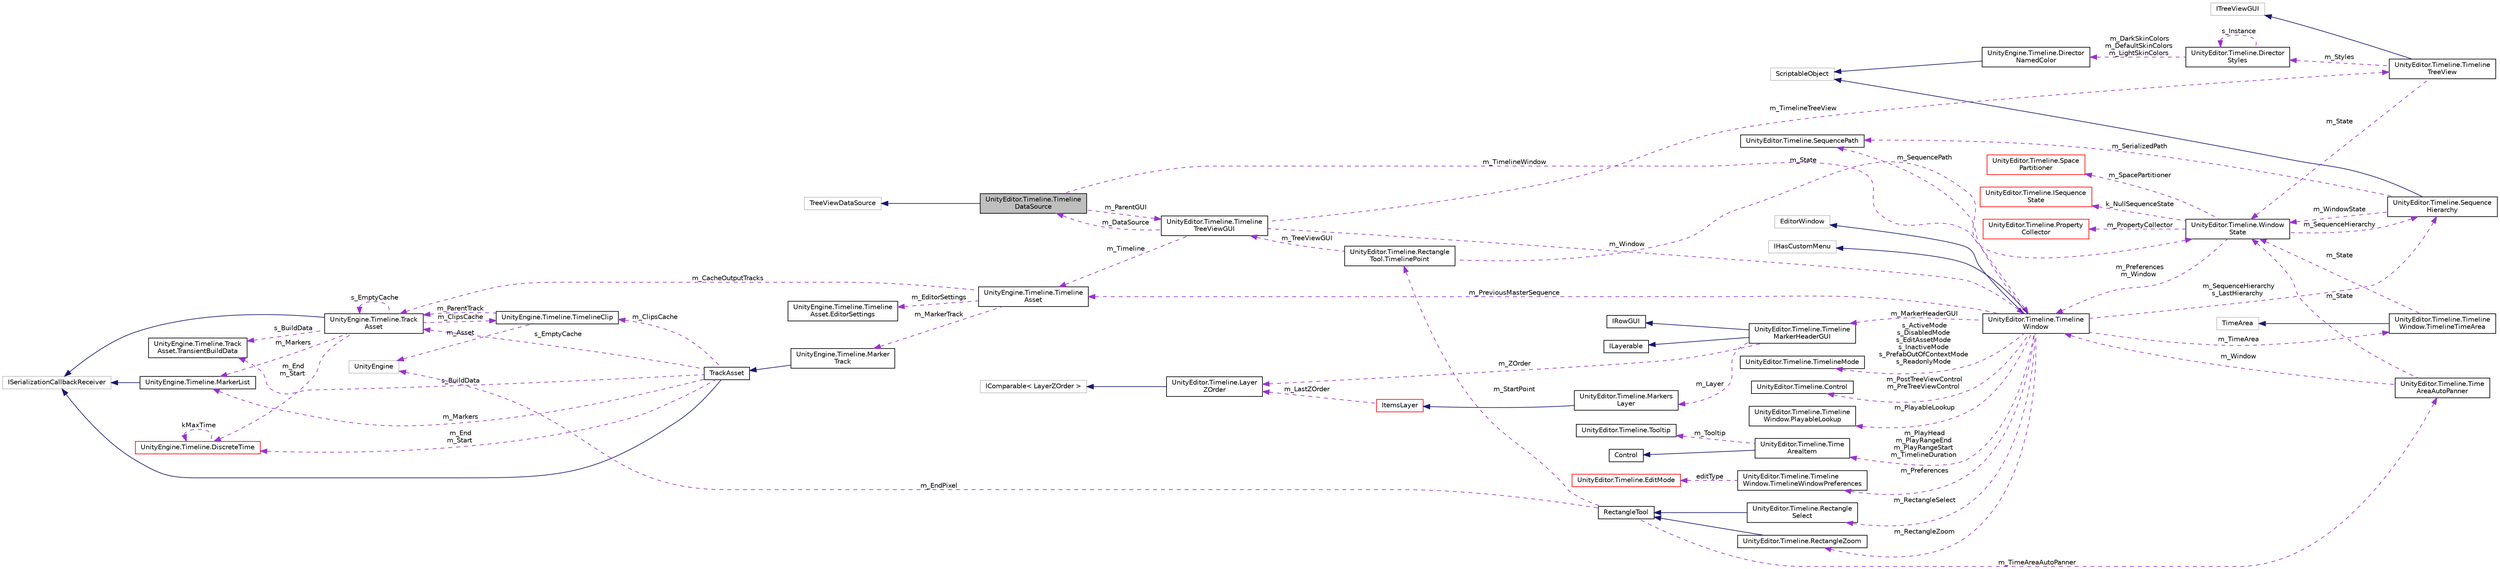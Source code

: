 digraph "UnityEditor.Timeline.TimelineDataSource"
{
 // LATEX_PDF_SIZE
  edge [fontname="Helvetica",fontsize="10",labelfontname="Helvetica",labelfontsize="10"];
  node [fontname="Helvetica",fontsize="10",shape=record];
  rankdir="LR";
  Node1 [label="UnityEditor.Timeline.Timeline\lDataSource",height=0.2,width=0.4,color="black", fillcolor="grey75", style="filled", fontcolor="black",tooltip=" "];
  Node2 -> Node1 [dir="back",color="midnightblue",fontsize="10",style="solid",fontname="Helvetica"];
  Node2 [label="TreeViewDataSource",height=0.2,width=0.4,color="grey75", fillcolor="white", style="filled",tooltip=" "];
  Node3 -> Node1 [dir="back",color="darkorchid3",fontsize="10",style="dashed",label=" m_ParentGUI" ,fontname="Helvetica"];
  Node3 [label="UnityEditor.Timeline.Timeline\lTreeViewGUI",height=0.2,width=0.4,color="black", fillcolor="white", style="filled",URL="$class_unity_editor_1_1_timeline_1_1_timeline_tree_view_g_u_i.html",tooltip=" "];
  Node4 -> Node3 [dir="back",color="darkorchid3",fontsize="10",style="dashed",label=" m_Timeline" ,fontname="Helvetica"];
  Node4 [label="UnityEngine.Timeline.Timeline\lAsset",height=0.2,width=0.4,color="black", fillcolor="white", style="filled",URL="$class_unity_engine_1_1_timeline_1_1_timeline_asset.html",tooltip="A PlayableAsset that represents a timeline."];
  Node5 -> Node4 [dir="back",color="darkorchid3",fontsize="10",style="dashed",label=" m_EditorSettings" ,fontname="Helvetica"];
  Node5 [label="UnityEngine.Timeline.Timeline\lAsset.EditorSettings",height=0.2,width=0.4,color="black", fillcolor="white", style="filled",URL="$class_unity_engine_1_1_timeline_1_1_timeline_asset_1_1_editor_settings.html",tooltip="Properties of the timeline that are used by the editor"];
  Node6 -> Node4 [dir="back",color="darkorchid3",fontsize="10",style="dashed",label=" m_CacheOutputTracks" ,fontname="Helvetica"];
  Node6 [label="UnityEngine.Timeline.Track\lAsset",height=0.2,width=0.4,color="black", fillcolor="white", style="filled",URL="$class_unity_engine_1_1_timeline_1_1_track_asset.html",tooltip="A PlayableAsset representing a track inside a timeline."];
  Node7 -> Node6 [dir="back",color="midnightblue",fontsize="10",style="solid",fontname="Helvetica"];
  Node7 [label="ISerializationCallbackReceiver",height=0.2,width=0.4,color="grey75", fillcolor="white", style="filled",tooltip=" "];
  Node8 -> Node6 [dir="back",color="darkorchid3",fontsize="10",style="dashed",label=" m_Markers" ,fontname="Helvetica"];
  Node8 [label="UnityEngine.Timeline.MarkerList",height=0.2,width=0.4,color="black", fillcolor="white", style="filled",URL="$struct_unity_engine_1_1_timeline_1_1_marker_list.html",tooltip=" "];
  Node7 -> Node8 [dir="back",color="midnightblue",fontsize="10",style="solid",fontname="Helvetica"];
  Node9 -> Node6 [dir="back",color="darkorchid3",fontsize="10",style="dashed",label=" m_End\nm_Start" ,fontname="Helvetica"];
  Node9 [label="UnityEngine.Timeline.DiscreteTime",height=0.2,width=0.4,color="red", fillcolor="white", style="filled",URL="$struct_unity_engine_1_1_timeline_1_1_discrete_time.html",tooltip=" "];
  Node9 -> Node9 [dir="back",color="darkorchid3",fontsize="10",style="dashed",label=" kMaxTime" ,fontname="Helvetica"];
  Node11 -> Node6 [dir="back",color="darkorchid3",fontsize="10",style="dashed",label=" m_ClipsCache" ,fontname="Helvetica"];
  Node11 [label="UnityEngine.Timeline.TimelineClip",height=0.2,width=0.4,color="black", fillcolor="white", style="filled",URL="$class_unity_engine_1_1_timeline_1_1_timeline_clip.html",tooltip="Represents a clip on the timeline."];
  Node12 -> Node11 [dir="back",color="darkorchid3",fontsize="10",style="dashed",label=" m_Asset" ,fontname="Helvetica"];
  Node12 [label="UnityEngine",height=0.2,width=0.4,color="grey75", fillcolor="white", style="filled",tooltip=" "];
  Node6 -> Node11 [dir="back",color="darkorchid3",fontsize="10",style="dashed",label=" m_ParentTrack" ,fontname="Helvetica"];
  Node6 -> Node6 [dir="back",color="darkorchid3",fontsize="10",style="dashed",label=" s_EmptyCache" ,fontname="Helvetica"];
  Node13 -> Node6 [dir="back",color="darkorchid3",fontsize="10",style="dashed",label=" s_BuildData" ,fontname="Helvetica"];
  Node13 [label="UnityEngine.Timeline.Track\lAsset.TransientBuildData",height=0.2,width=0.4,color="black", fillcolor="white", style="filled",URL="$struct_unity_engine_1_1_timeline_1_1_track_asset_1_1_transient_build_data.html",tooltip=" "];
  Node14 -> Node4 [dir="back",color="darkorchid3",fontsize="10",style="dashed",label=" m_MarkerTrack" ,fontname="Helvetica"];
  Node14 [label="UnityEngine.Timeline.Marker\lTrack",height=0.2,width=0.4,color="black", fillcolor="white", style="filled",URL="$class_unity_engine_1_1_timeline_1_1_marker_track.html",tooltip="Use this track to add Markers bound to a GameObject."];
  Node15 -> Node14 [dir="back",color="midnightblue",fontsize="10",style="solid",fontname="Helvetica"];
  Node15 [label="TrackAsset",height=0.2,width=0.4,color="black", fillcolor="white", style="filled",URL="$class_unity_engine_1_1_timeline_1_1_track_asset.html",tooltip="A PlayableAsset representing a track inside a timeline."];
  Node7 -> Node15 [dir="back",color="midnightblue",fontsize="10",style="solid",fontname="Helvetica"];
  Node8 -> Node15 [dir="back",color="darkorchid3",fontsize="10",style="dashed",label=" m_Markers" ,fontname="Helvetica"];
  Node9 -> Node15 [dir="back",color="darkorchid3",fontsize="10",style="dashed",label=" m_End\nm_Start" ,fontname="Helvetica"];
  Node11 -> Node15 [dir="back",color="darkorchid3",fontsize="10",style="dashed",label=" m_ClipsCache" ,fontname="Helvetica"];
  Node6 -> Node15 [dir="back",color="darkorchid3",fontsize="10",style="dashed",label=" s_EmptyCache" ,fontname="Helvetica"];
  Node13 -> Node15 [dir="back",color="darkorchid3",fontsize="10",style="dashed",label=" s_BuildData" ,fontname="Helvetica"];
  Node16 -> Node3 [dir="back",color="darkorchid3",fontsize="10",style="dashed",label=" m_TimelineTreeView" ,fontname="Helvetica"];
  Node16 [label="UnityEditor.Timeline.Timeline\lTreeView",height=0.2,width=0.4,color="black", fillcolor="white", style="filled",URL="$class_unity_editor_1_1_timeline_1_1_timeline_tree_view.html",tooltip=" "];
  Node17 -> Node16 [dir="back",color="midnightblue",fontsize="10",style="solid",fontname="Helvetica"];
  Node17 [label="ITreeViewGUI",height=0.2,width=0.4,color="grey75", fillcolor="white", style="filled",tooltip=" "];
  Node18 -> Node16 [dir="back",color="darkorchid3",fontsize="10",style="dashed",label=" m_Styles" ,fontname="Helvetica"];
  Node18 [label="UnityEditor.Timeline.Director\lStyles",height=0.2,width=0.4,color="black", fillcolor="white", style="filled",URL="$class_unity_editor_1_1_timeline_1_1_director_styles.html",tooltip=" "];
  Node18 -> Node18 [dir="back",color="darkorchid3",fontsize="10",style="dashed",label=" s_Instance" ,fontname="Helvetica"];
  Node19 -> Node18 [dir="back",color="darkorchid3",fontsize="10",style="dashed",label=" m_DarkSkinColors\nm_DefaultSkinColors\nm_LightSkinColors" ,fontname="Helvetica"];
  Node19 [label="UnityEngine.Timeline.Director\lNamedColor",height=0.2,width=0.4,color="black", fillcolor="white", style="filled",URL="$class_unity_engine_1_1_timeline_1_1_director_named_color.html",tooltip=" "];
  Node20 -> Node19 [dir="back",color="midnightblue",fontsize="10",style="solid",fontname="Helvetica"];
  Node20 [label="ScriptableObject",height=0.2,width=0.4,color="grey75", fillcolor="white", style="filled",tooltip=" "];
  Node21 -> Node16 [dir="back",color="darkorchid3",fontsize="10",style="dashed",label=" m_State" ,fontname="Helvetica"];
  Node21 [label="UnityEditor.Timeline.Window\lState",height=0.2,width=0.4,color="black", fillcolor="white", style="filled",URL="$class_unity_editor_1_1_timeline_1_1_window_state.html",tooltip=" "];
  Node22 -> Node21 [dir="back",color="darkorchid3",fontsize="10",style="dashed",label=" k_NullSequenceState" ,fontname="Helvetica"];
  Node22 [label="UnityEditor.Timeline.ISequence\lState",height=0.2,width=0.4,color="red", fillcolor="white", style="filled",URL="$interface_unity_editor_1_1_timeline_1_1_i_sequence_state.html",tooltip=" "];
  Node24 -> Node21 [dir="back",color="darkorchid3",fontsize="10",style="dashed",label=" m_PropertyCollector" ,fontname="Helvetica"];
  Node24 [label="UnityEditor.Timeline.Property\lCollector",height=0.2,width=0.4,color="red", fillcolor="white", style="filled",URL="$class_unity_editor_1_1_timeline_1_1_property_collector.html",tooltip=" "];
  Node26 -> Node21 [dir="back",color="darkorchid3",fontsize="10",style="dashed",label=" m_SpacePartitioner" ,fontname="Helvetica"];
  Node26 [label="UnityEditor.Timeline.Space\lPartitioner",height=0.2,width=0.4,color="red", fillcolor="white", style="filled",URL="$class_unity_editor_1_1_timeline_1_1_space_partitioner.html",tooltip=" "];
  Node28 -> Node21 [dir="back",color="darkorchid3",fontsize="10",style="dashed",label=" m_SequenceHierarchy" ,fontname="Helvetica"];
  Node28 [label="UnityEditor.Timeline.Sequence\lHierarchy",height=0.2,width=0.4,color="black", fillcolor="white", style="filled",URL="$class_unity_editor_1_1_timeline_1_1_sequence_hierarchy.html",tooltip=" "];
  Node20 -> Node28 [dir="back",color="midnightblue",fontsize="10",style="solid",fontname="Helvetica"];
  Node29 -> Node28 [dir="back",color="darkorchid3",fontsize="10",style="dashed",label=" m_SerializedPath" ,fontname="Helvetica"];
  Node29 [label="UnityEditor.Timeline.SequencePath",height=0.2,width=0.4,color="black", fillcolor="white", style="filled",URL="$class_unity_editor_1_1_timeline_1_1_sequence_path.html",tooltip=" "];
  Node21 -> Node28 [dir="back",color="darkorchid3",fontsize="10",style="dashed",label=" m_WindowState" ,fontname="Helvetica"];
  Node30 -> Node21 [dir="back",color="darkorchid3",fontsize="10",style="dashed",label=" m_Preferences\nm_Window" ,fontname="Helvetica"];
  Node30 [label="UnityEditor.Timeline.Timeline\lWindow",height=0.2,width=0.4,color="black", fillcolor="white", style="filled",URL="$class_unity_editor_1_1_timeline_1_1_timeline_window.html",tooltip=" "];
  Node31 -> Node30 [dir="back",color="midnightblue",fontsize="10",style="solid",fontname="Helvetica"];
  Node31 [label="EditorWindow",height=0.2,width=0.4,color="grey75", fillcolor="white", style="filled",tooltip=" "];
  Node32 -> Node30 [dir="back",color="midnightblue",fontsize="10",style="solid",fontname="Helvetica"];
  Node32 [label="IHasCustomMenu",height=0.2,width=0.4,color="grey75", fillcolor="white", style="filled",tooltip=" "];
  Node33 -> Node30 [dir="back",color="darkorchid3",fontsize="10",style="dashed",label=" m_MarkerHeaderGUI" ,fontname="Helvetica"];
  Node33 [label="UnityEditor.Timeline.Timeline\lMarkerHeaderGUI",height=0.2,width=0.4,color="black", fillcolor="white", style="filled",URL="$class_unity_editor_1_1_timeline_1_1_timeline_marker_header_g_u_i.html",tooltip=" "];
  Node34 -> Node33 [dir="back",color="midnightblue",fontsize="10",style="solid",fontname="Helvetica"];
  Node34 [label="IRowGUI",height=0.2,width=0.4,color="black", fillcolor="white", style="filled",URL="$interface_unity_editor_1_1_timeline_1_1_i_row_g_u_i.html",tooltip=" "];
  Node35 -> Node33 [dir="back",color="midnightblue",fontsize="10",style="solid",fontname="Helvetica"];
  Node35 [label="ILayerable",height=0.2,width=0.4,color="black", fillcolor="white", style="filled",URL="$interface_unity_editor_1_1_timeline_1_1_i_layerable.html",tooltip=" "];
  Node36 -> Node33 [dir="back",color="darkorchid3",fontsize="10",style="dashed",label=" m_Layer" ,fontname="Helvetica"];
  Node36 [label="UnityEditor.Timeline.Markers\lLayer",height=0.2,width=0.4,color="black", fillcolor="white", style="filled",URL="$class_unity_editor_1_1_timeline_1_1_markers_layer.html",tooltip=" "];
  Node37 -> Node36 [dir="back",color="midnightblue",fontsize="10",style="solid",fontname="Helvetica"];
  Node37 [label="ItemsLayer",height=0.2,width=0.4,color="red", fillcolor="white", style="filled",URL="$class_unity_editor_1_1_timeline_1_1_items_layer.html",tooltip=" "];
  Node39 -> Node37 [dir="back",color="darkorchid3",fontsize="10",style="dashed",label=" m_LastZOrder" ,fontname="Helvetica"];
  Node39 [label="UnityEditor.Timeline.Layer\lZOrder",height=0.2,width=0.4,color="black", fillcolor="white", style="filled",URL="$struct_unity_editor_1_1_timeline_1_1_layer_z_order.html",tooltip=" "];
  Node40 -> Node39 [dir="back",color="midnightblue",fontsize="10",style="solid",fontname="Helvetica"];
  Node40 [label="IComparable\< LayerZOrder \>",height=0.2,width=0.4,color="grey75", fillcolor="white", style="filled",tooltip=" "];
  Node39 -> Node33 [dir="back",color="darkorchid3",fontsize="10",style="dashed",label=" m_ZOrder" ,fontname="Helvetica"];
  Node41 -> Node30 [dir="back",color="darkorchid3",fontsize="10",style="dashed",label=" m_PlayHead\nm_PlayRangeEnd\nm_PlayRangeStart\nm_TimelineDuration" ,fontname="Helvetica"];
  Node41 [label="UnityEditor.Timeline.Time\lAreaItem",height=0.2,width=0.4,color="black", fillcolor="white", style="filled",URL="$class_unity_editor_1_1_timeline_1_1_time_area_item.html",tooltip=" "];
  Node42 -> Node41 [dir="back",color="midnightblue",fontsize="10",style="solid",fontname="Helvetica"];
  Node42 [label="Control",height=0.2,width=0.4,color="black", fillcolor="white", style="filled",URL="$class_unity_editor_1_1_timeline_1_1_control.html",tooltip=" "];
  Node43 -> Node41 [dir="back",color="darkorchid3",fontsize="10",style="dashed",label=" m_Tooltip" ,fontname="Helvetica"];
  Node43 [label="UnityEditor.Timeline.Tooltip",height=0.2,width=0.4,color="black", fillcolor="white", style="filled",URL="$class_unity_editor_1_1_timeline_1_1_tooltip.html",tooltip=" "];
  Node4 -> Node30 [dir="back",color="darkorchid3",fontsize="10",style="dashed",label=" m_PreviousMasterSequence" ,fontname="Helvetica"];
  Node44 -> Node30 [dir="back",color="darkorchid3",fontsize="10",style="dashed",label=" m_RectangleSelect" ,fontname="Helvetica"];
  Node44 [label="UnityEditor.Timeline.Rectangle\lSelect",height=0.2,width=0.4,color="black", fillcolor="white", style="filled",URL="$class_unity_editor_1_1_timeline_1_1_rectangle_select.html",tooltip=" "];
  Node45 -> Node44 [dir="back",color="midnightblue",fontsize="10",style="solid",fontname="Helvetica"];
  Node45 [label="RectangleTool",height=0.2,width=0.4,color="black", fillcolor="white", style="filled",URL="$class_unity_editor_1_1_timeline_1_1_rectangle_tool.html",tooltip=" "];
  Node46 -> Node45 [dir="back",color="darkorchid3",fontsize="10",style="dashed",label=" m_StartPoint" ,fontname="Helvetica"];
  Node46 [label="UnityEditor.Timeline.Rectangle\lTool.TimelinePoint",height=0.2,width=0.4,color="black", fillcolor="white", style="filled",URL="$struct_unity_editor_1_1_timeline_1_1_rectangle_tool_1_1_timeline_point.html",tooltip=" "];
  Node3 -> Node46 [dir="back",color="darkorchid3",fontsize="10",style="dashed",label=" m_TreeViewGUI" ,fontname="Helvetica"];
  Node21 -> Node46 [dir="back",color="darkorchid3",fontsize="10",style="dashed",label=" m_State" ,fontname="Helvetica"];
  Node12 -> Node45 [dir="back",color="darkorchid3",fontsize="10",style="dashed",label=" m_EndPixel" ,fontname="Helvetica"];
  Node47 -> Node45 [dir="back",color="darkorchid3",fontsize="10",style="dashed",label=" m_TimeAreaAutoPanner" ,fontname="Helvetica"];
  Node47 [label="UnityEditor.Timeline.Time\lAreaAutoPanner",height=0.2,width=0.4,color="black", fillcolor="white", style="filled",URL="$class_unity_editor_1_1_timeline_1_1_time_area_auto_panner.html",tooltip=" "];
  Node21 -> Node47 [dir="back",color="darkorchid3",fontsize="10",style="dashed",label=" m_State" ,fontname="Helvetica"];
  Node30 -> Node47 [dir="back",color="darkorchid3",fontsize="10",style="dashed",label=" m_Window" ,fontname="Helvetica"];
  Node29 -> Node30 [dir="back",color="darkorchid3",fontsize="10",style="dashed",label=" m_SequencePath" ,fontname="Helvetica"];
  Node28 -> Node30 [dir="back",color="darkorchid3",fontsize="10",style="dashed",label=" m_SequenceHierarchy\ns_LastHierarchy" ,fontname="Helvetica"];
  Node48 -> Node30 [dir="back",color="darkorchid3",fontsize="10",style="dashed",label=" s_ActiveMode\ns_DisabledMode\ns_EditAssetMode\ns_InactiveMode\ns_PrefabOutOfContextMode\ns_ReadonlyMode" ,fontname="Helvetica"];
  Node48 [label="UnityEditor.Timeline.TimelineMode",height=0.2,width=0.4,color="black", fillcolor="white", style="filled",URL="$class_unity_editor_1_1_timeline_1_1_timeline_mode.html",tooltip=" "];
  Node49 -> Node30 [dir="back",color="darkorchid3",fontsize="10",style="dashed",label=" m_RectangleZoom" ,fontname="Helvetica"];
  Node49 [label="UnityEditor.Timeline.RectangleZoom",height=0.2,width=0.4,color="black", fillcolor="white", style="filled",URL="$class_unity_editor_1_1_timeline_1_1_rectangle_zoom.html",tooltip=" "];
  Node45 -> Node49 [dir="back",color="midnightblue",fontsize="10",style="solid",fontname="Helvetica"];
  Node50 -> Node30 [dir="back",color="darkorchid3",fontsize="10",style="dashed",label=" m_PostTreeViewControl\nm_PreTreeViewControl" ,fontname="Helvetica"];
  Node50 [label="UnityEditor.Timeline.Control",height=0.2,width=0.4,color="black", fillcolor="white", style="filled",URL="$class_unity_editor_1_1_timeline_1_1_control.html",tooltip=" "];
  Node51 -> Node30 [dir="back",color="darkorchid3",fontsize="10",style="dashed",label=" m_TimeArea" ,fontname="Helvetica"];
  Node51 [label="UnityEditor.Timeline.Timeline\lWindow.TimelineTimeArea",height=0.2,width=0.4,color="black", fillcolor="white", style="filled",URL="$class_unity_editor_1_1_timeline_1_1_timeline_window_1_1_timeline_time_area.html",tooltip=" "];
  Node52 -> Node51 [dir="back",color="midnightblue",fontsize="10",style="solid",fontname="Helvetica"];
  Node52 [label="TimeArea",height=0.2,width=0.4,color="grey75", fillcolor="white", style="filled",tooltip=" "];
  Node21 -> Node51 [dir="back",color="darkorchid3",fontsize="10",style="dashed",label=" m_State" ,fontname="Helvetica"];
  Node53 -> Node30 [dir="back",color="darkorchid3",fontsize="10",style="dashed",label=" m_PlayableLookup" ,fontname="Helvetica"];
  Node53 [label="UnityEditor.Timeline.Timeline\lWindow.PlayableLookup",height=0.2,width=0.4,color="black", fillcolor="white", style="filled",URL="$class_unity_editor_1_1_timeline_1_1_timeline_window_1_1_playable_lookup.html",tooltip=" "];
  Node54 -> Node30 [dir="back",color="darkorchid3",fontsize="10",style="dashed",label=" m_Preferences" ,fontname="Helvetica"];
  Node54 [label="UnityEditor.Timeline.Timeline\lWindow.TimelineWindowPreferences",height=0.2,width=0.4,color="black", fillcolor="white", style="filled",URL="$class_unity_editor_1_1_timeline_1_1_timeline_window_1_1_timeline_window_preferences.html",tooltip=" "];
  Node55 -> Node54 [dir="back",color="darkorchid3",fontsize="10",style="dashed",label=" editType" ,fontname="Helvetica"];
  Node55 [label="UnityEditor.Timeline.EditMode",height=0.2,width=0.4,color="red", fillcolor="white", style="filled",URL="$class_unity_editor_1_1_timeline_1_1_edit_mode.html",tooltip=" "];
  Node30 -> Node3 [dir="back",color="darkorchid3",fontsize="10",style="dashed",label=" m_Window" ,fontname="Helvetica"];
  Node1 -> Node3 [dir="back",color="darkorchid3",fontsize="10",style="dashed",label=" m_DataSource" ,fontname="Helvetica"];
  Node30 -> Node1 [dir="back",color="darkorchid3",fontsize="10",style="dashed",label=" m_TimelineWindow" ,fontname="Helvetica"];
}
